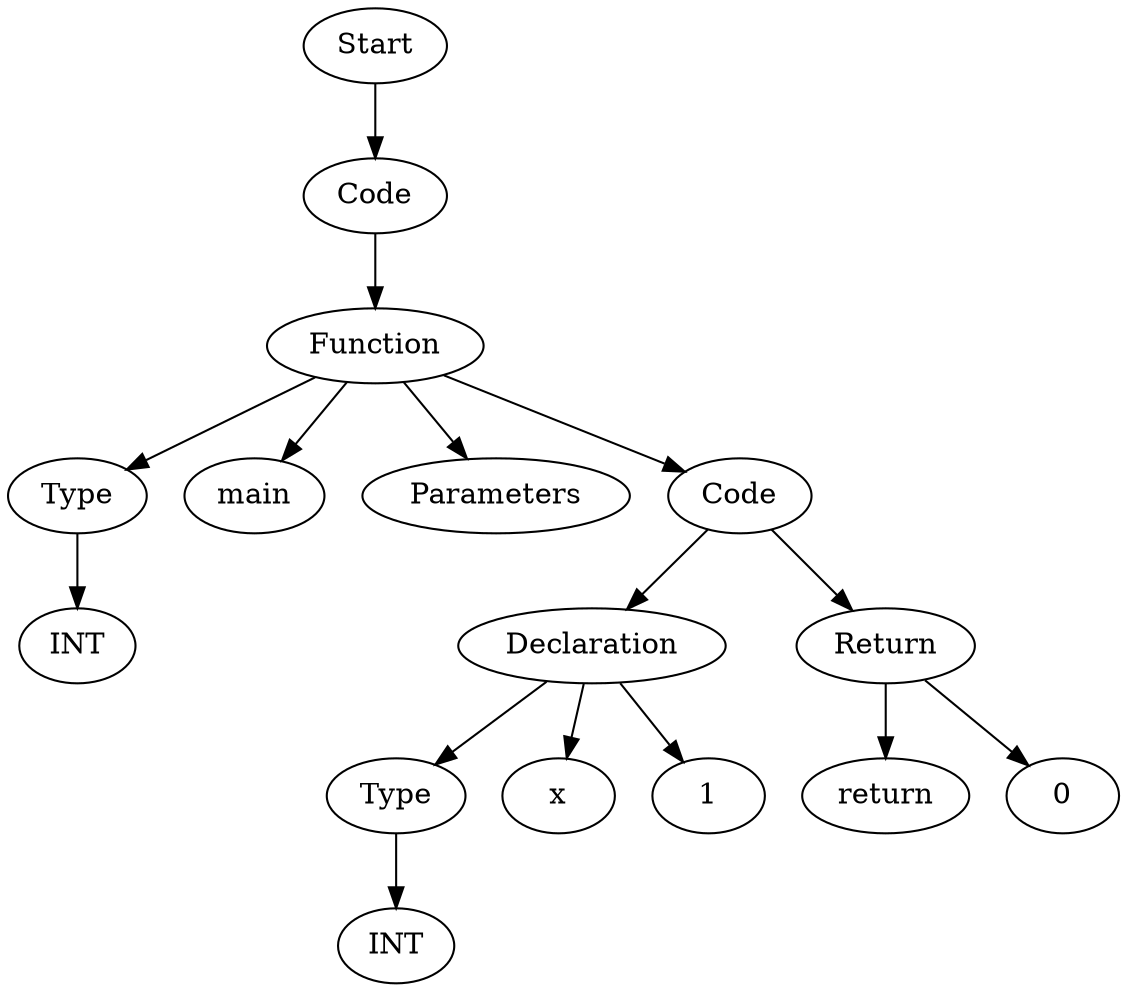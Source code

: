 digraph AST {
  "128335933343392" [label="Start"];
  "128335933343392" -> "128335933353232";
  "128335933353232" [label="Code"];
  "128335933353232" -> "128335933353424";
  "128335933353424" [label="Function"];
  "128335933353424" -> "128335933352368";
  "128335933353424" -> "128335933341856";
  "128335933353424" -> "128335933354048";
  "128335933353424" -> "128335933344352";
  "128335933352368" [label="Type"];
  "128335933352368" -> "128335933343488";
  "128335933343488" [label="INT"];
  "128335933341856" [label="main"];
  "128335933354048" [label="Parameters"];
  "128335933344352" [label="Code"];
  "128335933344352" -> "128335933355392";
  "128335933344352" -> "128335933352464";
  "128335933355392" [label="Declaration"];
  "128335933355392" -> "128335933352704";
  "128335933355392" -> "128335933355200";
  "128335933355392" -> "128335933342432";
  "128335933352704" [label="Type"];
  "128335933352704" -> "128335933354384";
  "128335933354384" [label="INT"];
  "128335933355200" [label="x"];
  "128335933342432" [label="1"];
  "128335933352464" [label="Return"];
  "128335933352464" -> "128335933344112";
  "128335933352464" -> "128335933355680";
  "128335933344112" [label="return"];
  "128335933355680" [label="0"];
}

